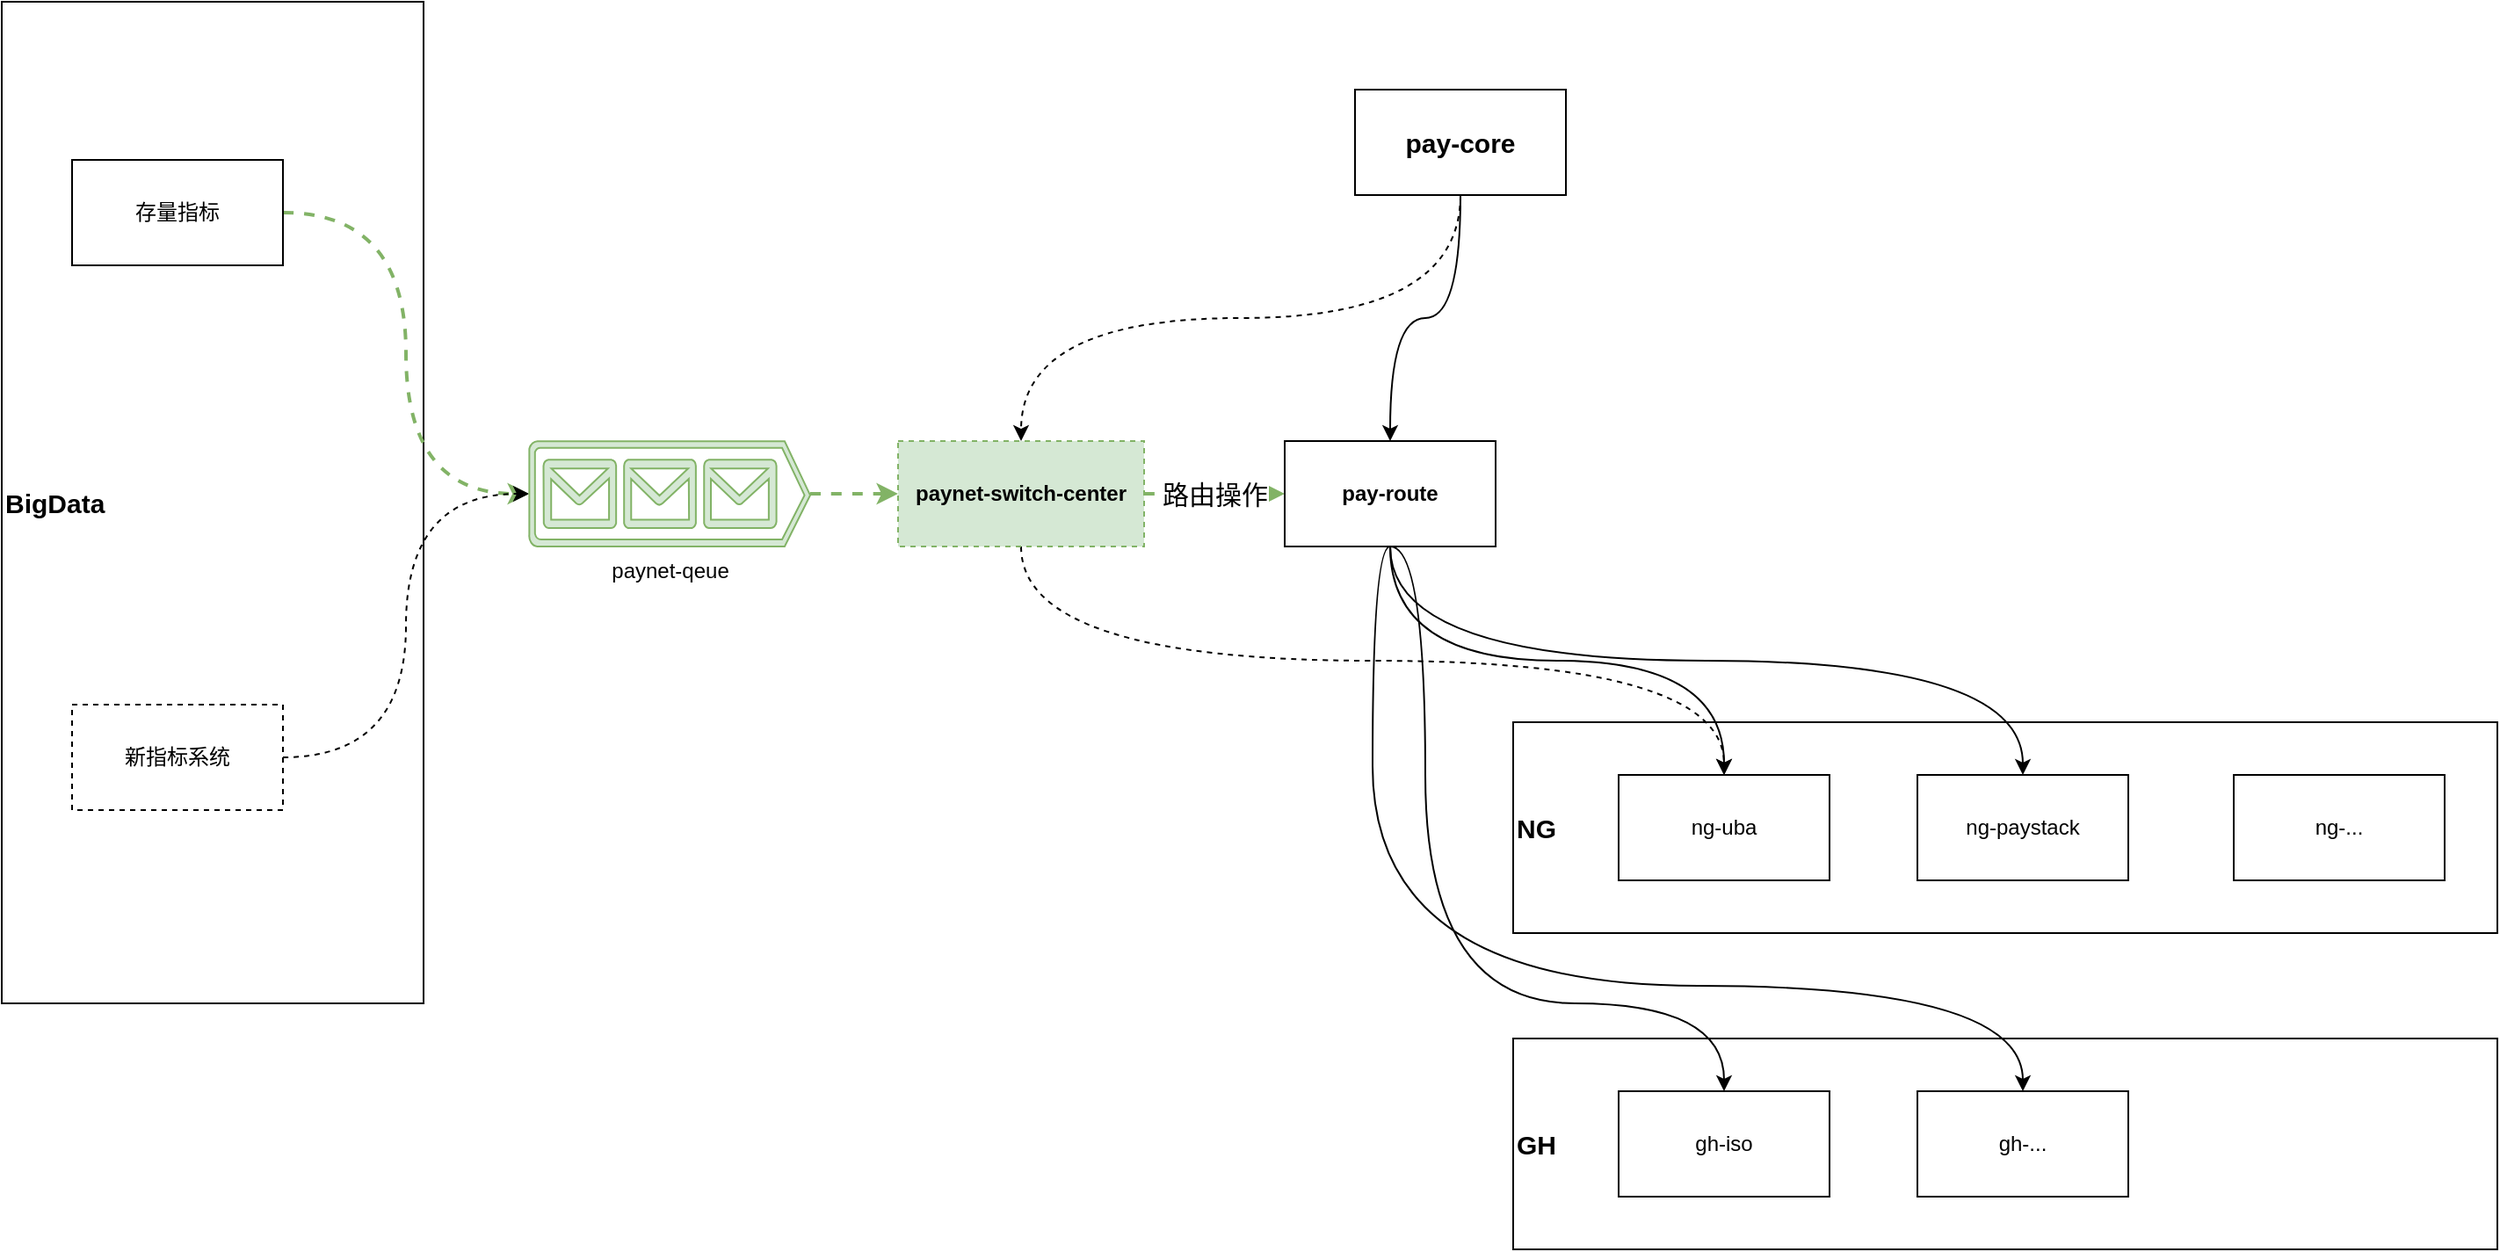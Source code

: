 <mxfile version="20.8.13" type="github">
  <diagram name="第 1 页" id="7HFsUut6G2O7fMV5WUKX">
    <mxGraphModel dx="1306" dy="836" grid="1" gridSize="10" guides="1" tooltips="1" connect="1" arrows="1" fold="1" page="1" pageScale="1" pageWidth="827" pageHeight="1169" math="0" shadow="0">
      <root>
        <mxCell id="0" />
        <mxCell id="1" parent="0" />
        <mxCell id="DI-Wg3GqYIHipQklgMcU-28" value="BigData" style="rounded=0;whiteSpace=wrap;html=1;fontSize=15;align=left;fontStyle=1" vertex="1" parent="1">
          <mxGeometry x="50" y="80" width="240" height="570" as="geometry" />
        </mxCell>
        <mxCell id="DI-Wg3GqYIHipQklgMcU-15" value="GH" style="rounded=0;whiteSpace=wrap;html=1;verticalAlign=middle;fontStyle=1;fontSize=15;align=left;" vertex="1" parent="1">
          <mxGeometry x="910" y="670" width="560" height="120" as="geometry" />
        </mxCell>
        <mxCell id="DI-Wg3GqYIHipQklgMcU-14" value="NG" style="rounded=0;whiteSpace=wrap;html=1;verticalAlign=middle;fontStyle=1;fontSize=15;align=left;" vertex="1" parent="1">
          <mxGeometry x="910" y="490" width="560" height="120" as="geometry" />
        </mxCell>
        <mxCell id="DI-Wg3GqYIHipQklgMcU-7" style="edgeStyle=orthogonalEdgeStyle;rounded=0;orthogonalLoop=1;jettySize=auto;html=1;entryX=0;entryY=0.5;entryDx=0;entryDy=0;entryPerimeter=0;curved=1;dashed=1;fillColor=#d5e8d4;strokeColor=#82b366;strokeWidth=2;" edge="1" parent="1" source="DI-Wg3GqYIHipQklgMcU-1" target="DI-Wg3GqYIHipQklgMcU-6">
          <mxGeometry relative="1" as="geometry" />
        </mxCell>
        <mxCell id="DI-Wg3GqYIHipQklgMcU-1" value="存量指标" style="rounded=0;whiteSpace=wrap;html=1;" vertex="1" parent="1">
          <mxGeometry x="90" y="170" width="120" height="60" as="geometry" />
        </mxCell>
        <mxCell id="DI-Wg3GqYIHipQklgMcU-8" style="edgeStyle=orthogonalEdgeStyle;curved=1;rounded=0;orthogonalLoop=1;jettySize=auto;html=1;entryX=0;entryY=0.5;entryDx=0;entryDy=0;entryPerimeter=0;dashed=1;" edge="1" parent="1" source="DI-Wg3GqYIHipQklgMcU-2" target="DI-Wg3GqYIHipQklgMcU-6">
          <mxGeometry relative="1" as="geometry" />
        </mxCell>
        <mxCell id="DI-Wg3GqYIHipQklgMcU-2" value="新指标系统" style="rounded=0;whiteSpace=wrap;html=1;dashed=1;" vertex="1" parent="1">
          <mxGeometry x="90" y="480" width="120" height="60" as="geometry" />
        </mxCell>
        <mxCell id="DI-Wg3GqYIHipQklgMcU-19" style="edgeStyle=orthogonalEdgeStyle;curved=1;rounded=0;orthogonalLoop=1;jettySize=auto;html=1;entryX=0;entryY=0.5;entryDx=0;entryDy=0;fontSize=15;fillColor=#d5e8d4;strokeColor=#82b366;dashed=1;strokeWidth=2;" edge="1" parent="1" source="DI-Wg3GqYIHipQklgMcU-4" target="DI-Wg3GqYIHipQklgMcU-10">
          <mxGeometry relative="1" as="geometry" />
        </mxCell>
        <mxCell id="DI-Wg3GqYIHipQklgMcU-20" value="路由操作" style="edgeLabel;html=1;align=center;verticalAlign=middle;resizable=0;points=[];fontSize=15;" vertex="1" connectable="0" parent="DI-Wg3GqYIHipQklgMcU-19">
          <mxGeometry x="-0.018" relative="1" as="geometry">
            <mxPoint as="offset" />
          </mxGeometry>
        </mxCell>
        <mxCell id="DI-Wg3GqYIHipQklgMcU-29" style="edgeStyle=orthogonalEdgeStyle;curved=1;rounded=0;orthogonalLoop=1;jettySize=auto;html=1;entryX=0.5;entryY=0;entryDx=0;entryDy=0;dashed=1;strokeWidth=1;fontSize=15;exitX=0.5;exitY=1;exitDx=0;exitDy=0;" edge="1" parent="1" source="DI-Wg3GqYIHipQklgMcU-4" target="DI-Wg3GqYIHipQklgMcU-11">
          <mxGeometry relative="1" as="geometry" />
        </mxCell>
        <mxCell id="DI-Wg3GqYIHipQklgMcU-4" value="paynet-switch-center" style="rounded=0;whiteSpace=wrap;html=1;dashed=1;fillColor=#d5e8d4;strokeColor=#82b366;fontStyle=1" vertex="1" parent="1">
          <mxGeometry x="560" y="330" width="140" height="60" as="geometry" />
        </mxCell>
        <mxCell id="DI-Wg3GqYIHipQklgMcU-9" style="edgeStyle=orthogonalEdgeStyle;curved=1;rounded=0;orthogonalLoop=1;jettySize=auto;html=1;entryX=0;entryY=0.5;entryDx=0;entryDy=0;dashed=1;fillColor=#d5e8d4;strokeColor=#82b366;strokeWidth=2;" edge="1" parent="1" source="DI-Wg3GqYIHipQklgMcU-6" target="DI-Wg3GqYIHipQklgMcU-4">
          <mxGeometry relative="1" as="geometry" />
        </mxCell>
        <mxCell id="DI-Wg3GqYIHipQklgMcU-6" value="paynet-qeue" style="verticalLabelPosition=bottom;html=1;verticalAlign=top;align=center;strokeColor=#82b366;fillColor=#d5e8d4;shape=mxgraph.azure.queue_generic;pointerEvents=1;" vertex="1" parent="1">
          <mxGeometry x="350" y="330" width="160" height="60" as="geometry" />
        </mxCell>
        <mxCell id="DI-Wg3GqYIHipQklgMcU-24" style="edgeStyle=orthogonalEdgeStyle;curved=1;rounded=0;orthogonalLoop=1;jettySize=auto;html=1;entryX=0.5;entryY=0;entryDx=0;entryDy=0;fontSize=15;exitX=0.5;exitY=1;exitDx=0;exitDy=0;" edge="1" parent="1" source="DI-Wg3GqYIHipQklgMcU-10" target="DI-Wg3GqYIHipQklgMcU-11">
          <mxGeometry relative="1" as="geometry" />
        </mxCell>
        <mxCell id="DI-Wg3GqYIHipQklgMcU-25" style="edgeStyle=orthogonalEdgeStyle;curved=1;rounded=0;orthogonalLoop=1;jettySize=auto;html=1;entryX=0.5;entryY=0;entryDx=0;entryDy=0;fontSize=15;exitX=0.5;exitY=1;exitDx=0;exitDy=0;" edge="1" parent="1" source="DI-Wg3GqYIHipQklgMcU-10" target="DI-Wg3GqYIHipQklgMcU-12">
          <mxGeometry relative="1" as="geometry" />
        </mxCell>
        <mxCell id="DI-Wg3GqYIHipQklgMcU-27" style="edgeStyle=orthogonalEdgeStyle;curved=1;rounded=0;orthogonalLoop=1;jettySize=auto;html=1;entryX=0.5;entryY=0;entryDx=0;entryDy=0;fontSize=15;exitX=0.5;exitY=1;exitDx=0;exitDy=0;" edge="1" parent="1" source="DI-Wg3GqYIHipQklgMcU-10" target="DI-Wg3GqYIHipQklgMcU-17">
          <mxGeometry relative="1" as="geometry">
            <Array as="points">
              <mxPoint x="830" y="390" />
              <mxPoint x="830" y="640" />
              <mxPoint x="1200" y="640" />
            </Array>
          </mxGeometry>
        </mxCell>
        <mxCell id="DI-Wg3GqYIHipQklgMcU-10" value="pay-route" style="rounded=0;whiteSpace=wrap;html=1;fontStyle=1" vertex="1" parent="1">
          <mxGeometry x="780" y="330" width="120" height="60" as="geometry" />
        </mxCell>
        <mxCell id="DI-Wg3GqYIHipQklgMcU-11" value="ng-uba" style="rounded=0;whiteSpace=wrap;html=1;" vertex="1" parent="1">
          <mxGeometry x="970" y="520" width="120" height="60" as="geometry" />
        </mxCell>
        <mxCell id="DI-Wg3GqYIHipQklgMcU-12" value="ng-paystack" style="rounded=0;whiteSpace=wrap;html=1;" vertex="1" parent="1">
          <mxGeometry x="1140" y="520" width="120" height="60" as="geometry" />
        </mxCell>
        <mxCell id="DI-Wg3GqYIHipQklgMcU-13" value="ng-..." style="rounded=0;whiteSpace=wrap;html=1;" vertex="1" parent="1">
          <mxGeometry x="1320" y="520" width="120" height="60" as="geometry" />
        </mxCell>
        <mxCell id="DI-Wg3GqYIHipQklgMcU-16" value="gh-iso" style="rounded=0;whiteSpace=wrap;html=1;" vertex="1" parent="1">
          <mxGeometry x="970" y="700" width="120" height="60" as="geometry" />
        </mxCell>
        <mxCell id="DI-Wg3GqYIHipQklgMcU-17" value="gh-..." style="rounded=0;whiteSpace=wrap;html=1;" vertex="1" parent="1">
          <mxGeometry x="1140" y="700" width="120" height="60" as="geometry" />
        </mxCell>
        <mxCell id="DI-Wg3GqYIHipQklgMcU-22" style="edgeStyle=orthogonalEdgeStyle;curved=1;rounded=0;orthogonalLoop=1;jettySize=auto;html=1;entryX=0.5;entryY=0;entryDx=0;entryDy=0;fontSize=15;exitX=0.5;exitY=1;exitDx=0;exitDy=0;dashed=1;" edge="1" parent="1" source="DI-Wg3GqYIHipQklgMcU-21" target="DI-Wg3GqYIHipQklgMcU-4">
          <mxGeometry relative="1" as="geometry" />
        </mxCell>
        <mxCell id="DI-Wg3GqYIHipQklgMcU-23" style="edgeStyle=orthogonalEdgeStyle;curved=1;rounded=0;orthogonalLoop=1;jettySize=auto;html=1;entryX=0.5;entryY=0;entryDx=0;entryDy=0;fontSize=15;" edge="1" parent="1" source="DI-Wg3GqYIHipQklgMcU-21" target="DI-Wg3GqYIHipQklgMcU-10">
          <mxGeometry relative="1" as="geometry" />
        </mxCell>
        <mxCell id="DI-Wg3GqYIHipQklgMcU-21" value="pay-core" style="rounded=0;whiteSpace=wrap;html=1;fontSize=15;fontStyle=1" vertex="1" parent="1">
          <mxGeometry x="820" y="130" width="120" height="60" as="geometry" />
        </mxCell>
        <mxCell id="DI-Wg3GqYIHipQklgMcU-26" style="edgeStyle=orthogonalEdgeStyle;curved=1;rounded=0;orthogonalLoop=1;jettySize=auto;html=1;entryX=0.5;entryY=0;entryDx=0;entryDy=0;fontSize=15;exitX=0.5;exitY=1;exitDx=0;exitDy=0;" edge="1" parent="1" source="DI-Wg3GqYIHipQklgMcU-10" target="DI-Wg3GqYIHipQklgMcU-16">
          <mxGeometry relative="1" as="geometry">
            <Array as="points">
              <mxPoint x="860" y="390" />
              <mxPoint x="860" y="650" />
              <mxPoint x="1030" y="650" />
            </Array>
          </mxGeometry>
        </mxCell>
      </root>
    </mxGraphModel>
  </diagram>
</mxfile>
